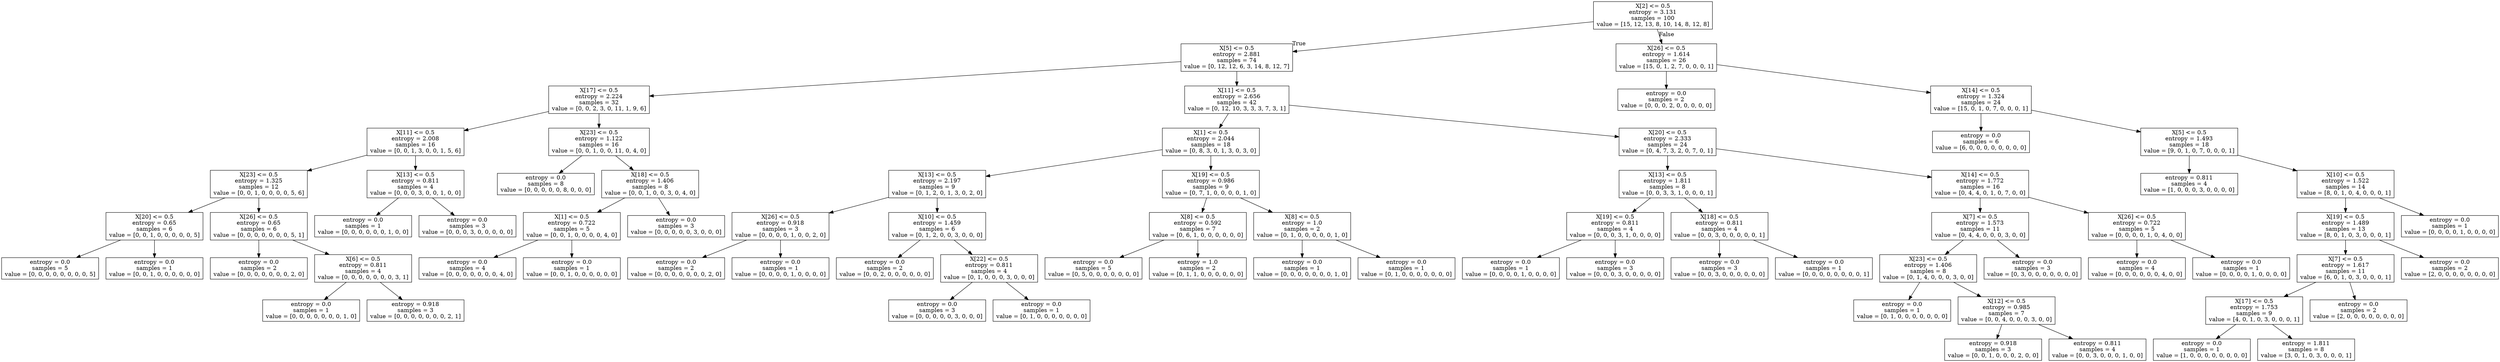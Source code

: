 digraph Tree {
node [shape=box] ;
0 [label="X[2] <= 0.5\nentropy = 3.131\nsamples = 100\nvalue = [15, 12, 13, 8, 10, 14, 8, 12, 8]"] ;
1 [label="X[5] <= 0.5\nentropy = 2.881\nsamples = 74\nvalue = [0, 12, 12, 6, 3, 14, 8, 12, 7]"] ;
0 -> 1 [labeldistance=2.5, labelangle=45, headlabel="True"] ;
2 [label="X[17] <= 0.5\nentropy = 2.224\nsamples = 32\nvalue = [0, 0, 2, 3, 0, 11, 1, 9, 6]"] ;
1 -> 2 ;
3 [label="X[11] <= 0.5\nentropy = 2.008\nsamples = 16\nvalue = [0, 0, 1, 3, 0, 0, 1, 5, 6]"] ;
2 -> 3 ;
4 [label="X[23] <= 0.5\nentropy = 1.325\nsamples = 12\nvalue = [0, 0, 1, 0, 0, 0, 0, 5, 6]"] ;
3 -> 4 ;
5 [label="X[20] <= 0.5\nentropy = 0.65\nsamples = 6\nvalue = [0, 0, 1, 0, 0, 0, 0, 0, 5]"] ;
4 -> 5 ;
6 [label="entropy = 0.0\nsamples = 5\nvalue = [0, 0, 0, 0, 0, 0, 0, 0, 5]"] ;
5 -> 6 ;
7 [label="entropy = 0.0\nsamples = 1\nvalue = [0, 0, 1, 0, 0, 0, 0, 0, 0]"] ;
5 -> 7 ;
8 [label="X[26] <= 0.5\nentropy = 0.65\nsamples = 6\nvalue = [0, 0, 0, 0, 0, 0, 0, 5, 1]"] ;
4 -> 8 ;
9 [label="entropy = 0.0\nsamples = 2\nvalue = [0, 0, 0, 0, 0, 0, 0, 2, 0]"] ;
8 -> 9 ;
10 [label="X[6] <= 0.5\nentropy = 0.811\nsamples = 4\nvalue = [0, 0, 0, 0, 0, 0, 0, 3, 1]"] ;
8 -> 10 ;
11 [label="entropy = 0.0\nsamples = 1\nvalue = [0, 0, 0, 0, 0, 0, 0, 1, 0]"] ;
10 -> 11 ;
12 [label="entropy = 0.918\nsamples = 3\nvalue = [0, 0, 0, 0, 0, 0, 0, 2, 1]"] ;
10 -> 12 ;
13 [label="X[13] <= 0.5\nentropy = 0.811\nsamples = 4\nvalue = [0, 0, 0, 3, 0, 0, 1, 0, 0]"] ;
3 -> 13 ;
14 [label="entropy = 0.0\nsamples = 1\nvalue = [0, 0, 0, 0, 0, 0, 1, 0, 0]"] ;
13 -> 14 ;
15 [label="entropy = 0.0\nsamples = 3\nvalue = [0, 0, 0, 3, 0, 0, 0, 0, 0]"] ;
13 -> 15 ;
16 [label="X[23] <= 0.5\nentropy = 1.122\nsamples = 16\nvalue = [0, 0, 1, 0, 0, 11, 0, 4, 0]"] ;
2 -> 16 ;
17 [label="entropy = 0.0\nsamples = 8\nvalue = [0, 0, 0, 0, 0, 8, 0, 0, 0]"] ;
16 -> 17 ;
18 [label="X[18] <= 0.5\nentropy = 1.406\nsamples = 8\nvalue = [0, 0, 1, 0, 0, 3, 0, 4, 0]"] ;
16 -> 18 ;
19 [label="X[1] <= 0.5\nentropy = 0.722\nsamples = 5\nvalue = [0, 0, 1, 0, 0, 0, 0, 4, 0]"] ;
18 -> 19 ;
20 [label="entropy = 0.0\nsamples = 4\nvalue = [0, 0, 0, 0, 0, 0, 0, 4, 0]"] ;
19 -> 20 ;
21 [label="entropy = 0.0\nsamples = 1\nvalue = [0, 0, 1, 0, 0, 0, 0, 0, 0]"] ;
19 -> 21 ;
22 [label="entropy = 0.0\nsamples = 3\nvalue = [0, 0, 0, 0, 0, 3, 0, 0, 0]"] ;
18 -> 22 ;
23 [label="X[11] <= 0.5\nentropy = 2.656\nsamples = 42\nvalue = [0, 12, 10, 3, 3, 3, 7, 3, 1]"] ;
1 -> 23 ;
24 [label="X[1] <= 0.5\nentropy = 2.044\nsamples = 18\nvalue = [0, 8, 3, 0, 1, 3, 0, 3, 0]"] ;
23 -> 24 ;
25 [label="X[13] <= 0.5\nentropy = 2.197\nsamples = 9\nvalue = [0, 1, 2, 0, 1, 3, 0, 2, 0]"] ;
24 -> 25 ;
26 [label="X[26] <= 0.5\nentropy = 0.918\nsamples = 3\nvalue = [0, 0, 0, 0, 1, 0, 0, 2, 0]"] ;
25 -> 26 ;
27 [label="entropy = 0.0\nsamples = 2\nvalue = [0, 0, 0, 0, 0, 0, 0, 2, 0]"] ;
26 -> 27 ;
28 [label="entropy = 0.0\nsamples = 1\nvalue = [0, 0, 0, 0, 1, 0, 0, 0, 0]"] ;
26 -> 28 ;
29 [label="X[10] <= 0.5\nentropy = 1.459\nsamples = 6\nvalue = [0, 1, 2, 0, 0, 3, 0, 0, 0]"] ;
25 -> 29 ;
30 [label="entropy = 0.0\nsamples = 2\nvalue = [0, 0, 2, 0, 0, 0, 0, 0, 0]"] ;
29 -> 30 ;
31 [label="X[22] <= 0.5\nentropy = 0.811\nsamples = 4\nvalue = [0, 1, 0, 0, 0, 3, 0, 0, 0]"] ;
29 -> 31 ;
32 [label="entropy = 0.0\nsamples = 3\nvalue = [0, 0, 0, 0, 0, 3, 0, 0, 0]"] ;
31 -> 32 ;
33 [label="entropy = 0.0\nsamples = 1\nvalue = [0, 1, 0, 0, 0, 0, 0, 0, 0]"] ;
31 -> 33 ;
34 [label="X[19] <= 0.5\nentropy = 0.986\nsamples = 9\nvalue = [0, 7, 1, 0, 0, 0, 0, 1, 0]"] ;
24 -> 34 ;
35 [label="X[8] <= 0.5\nentropy = 0.592\nsamples = 7\nvalue = [0, 6, 1, 0, 0, 0, 0, 0, 0]"] ;
34 -> 35 ;
36 [label="entropy = 0.0\nsamples = 5\nvalue = [0, 5, 0, 0, 0, 0, 0, 0, 0]"] ;
35 -> 36 ;
37 [label="entropy = 1.0\nsamples = 2\nvalue = [0, 1, 1, 0, 0, 0, 0, 0, 0]"] ;
35 -> 37 ;
38 [label="X[8] <= 0.5\nentropy = 1.0\nsamples = 2\nvalue = [0, 1, 0, 0, 0, 0, 0, 1, 0]"] ;
34 -> 38 ;
39 [label="entropy = 0.0\nsamples = 1\nvalue = [0, 0, 0, 0, 0, 0, 0, 1, 0]"] ;
38 -> 39 ;
40 [label="entropy = 0.0\nsamples = 1\nvalue = [0, 1, 0, 0, 0, 0, 0, 0, 0]"] ;
38 -> 40 ;
41 [label="X[20] <= 0.5\nentropy = 2.333\nsamples = 24\nvalue = [0, 4, 7, 3, 2, 0, 7, 0, 1]"] ;
23 -> 41 ;
42 [label="X[13] <= 0.5\nentropy = 1.811\nsamples = 8\nvalue = [0, 0, 3, 3, 1, 0, 0, 0, 1]"] ;
41 -> 42 ;
43 [label="X[19] <= 0.5\nentropy = 0.811\nsamples = 4\nvalue = [0, 0, 0, 3, 1, 0, 0, 0, 0]"] ;
42 -> 43 ;
44 [label="entropy = 0.0\nsamples = 1\nvalue = [0, 0, 0, 0, 1, 0, 0, 0, 0]"] ;
43 -> 44 ;
45 [label="entropy = 0.0\nsamples = 3\nvalue = [0, 0, 0, 3, 0, 0, 0, 0, 0]"] ;
43 -> 45 ;
46 [label="X[18] <= 0.5\nentropy = 0.811\nsamples = 4\nvalue = [0, 0, 3, 0, 0, 0, 0, 0, 1]"] ;
42 -> 46 ;
47 [label="entropy = 0.0\nsamples = 3\nvalue = [0, 0, 3, 0, 0, 0, 0, 0, 0]"] ;
46 -> 47 ;
48 [label="entropy = 0.0\nsamples = 1\nvalue = [0, 0, 0, 0, 0, 0, 0, 0, 1]"] ;
46 -> 48 ;
49 [label="X[14] <= 0.5\nentropy = 1.772\nsamples = 16\nvalue = [0, 4, 4, 0, 1, 0, 7, 0, 0]"] ;
41 -> 49 ;
50 [label="X[7] <= 0.5\nentropy = 1.573\nsamples = 11\nvalue = [0, 4, 4, 0, 0, 0, 3, 0, 0]"] ;
49 -> 50 ;
51 [label="X[23] <= 0.5\nentropy = 1.406\nsamples = 8\nvalue = [0, 1, 4, 0, 0, 0, 3, 0, 0]"] ;
50 -> 51 ;
52 [label="entropy = 0.0\nsamples = 1\nvalue = [0, 1, 0, 0, 0, 0, 0, 0, 0]"] ;
51 -> 52 ;
53 [label="X[12] <= 0.5\nentropy = 0.985\nsamples = 7\nvalue = [0, 0, 4, 0, 0, 0, 3, 0, 0]"] ;
51 -> 53 ;
54 [label="entropy = 0.918\nsamples = 3\nvalue = [0, 0, 1, 0, 0, 0, 2, 0, 0]"] ;
53 -> 54 ;
55 [label="entropy = 0.811\nsamples = 4\nvalue = [0, 0, 3, 0, 0, 0, 1, 0, 0]"] ;
53 -> 55 ;
56 [label="entropy = 0.0\nsamples = 3\nvalue = [0, 3, 0, 0, 0, 0, 0, 0, 0]"] ;
50 -> 56 ;
57 [label="X[26] <= 0.5\nentropy = 0.722\nsamples = 5\nvalue = [0, 0, 0, 0, 1, 0, 4, 0, 0]"] ;
49 -> 57 ;
58 [label="entropy = 0.0\nsamples = 4\nvalue = [0, 0, 0, 0, 0, 0, 4, 0, 0]"] ;
57 -> 58 ;
59 [label="entropy = 0.0\nsamples = 1\nvalue = [0, 0, 0, 0, 1, 0, 0, 0, 0]"] ;
57 -> 59 ;
60 [label="X[26] <= 0.5\nentropy = 1.614\nsamples = 26\nvalue = [15, 0, 1, 2, 7, 0, 0, 0, 1]"] ;
0 -> 60 [labeldistance=2.5, labelangle=-45, headlabel="False"] ;
61 [label="entropy = 0.0\nsamples = 2\nvalue = [0, 0, 0, 2, 0, 0, 0, 0, 0]"] ;
60 -> 61 ;
62 [label="X[14] <= 0.5\nentropy = 1.324\nsamples = 24\nvalue = [15, 0, 1, 0, 7, 0, 0, 0, 1]"] ;
60 -> 62 ;
63 [label="entropy = 0.0\nsamples = 6\nvalue = [6, 0, 0, 0, 0, 0, 0, 0, 0]"] ;
62 -> 63 ;
64 [label="X[5] <= 0.5\nentropy = 1.493\nsamples = 18\nvalue = [9, 0, 1, 0, 7, 0, 0, 0, 1]"] ;
62 -> 64 ;
65 [label="entropy = 0.811\nsamples = 4\nvalue = [1, 0, 0, 0, 3, 0, 0, 0, 0]"] ;
64 -> 65 ;
66 [label="X[10] <= 0.5\nentropy = 1.522\nsamples = 14\nvalue = [8, 0, 1, 0, 4, 0, 0, 0, 1]"] ;
64 -> 66 ;
67 [label="X[19] <= 0.5\nentropy = 1.489\nsamples = 13\nvalue = [8, 0, 1, 0, 3, 0, 0, 0, 1]"] ;
66 -> 67 ;
68 [label="X[7] <= 0.5\nentropy = 1.617\nsamples = 11\nvalue = [6, 0, 1, 0, 3, 0, 0, 0, 1]"] ;
67 -> 68 ;
69 [label="X[17] <= 0.5\nentropy = 1.753\nsamples = 9\nvalue = [4, 0, 1, 0, 3, 0, 0, 0, 1]"] ;
68 -> 69 ;
70 [label="entropy = 0.0\nsamples = 1\nvalue = [1, 0, 0, 0, 0, 0, 0, 0, 0]"] ;
69 -> 70 ;
71 [label="entropy = 1.811\nsamples = 8\nvalue = [3, 0, 1, 0, 3, 0, 0, 0, 1]"] ;
69 -> 71 ;
72 [label="entropy = 0.0\nsamples = 2\nvalue = [2, 0, 0, 0, 0, 0, 0, 0, 0]"] ;
68 -> 72 ;
73 [label="entropy = 0.0\nsamples = 2\nvalue = [2, 0, 0, 0, 0, 0, 0, 0, 0]"] ;
67 -> 73 ;
74 [label="entropy = 0.0\nsamples = 1\nvalue = [0, 0, 0, 0, 1, 0, 0, 0, 0]"] ;
66 -> 74 ;
}